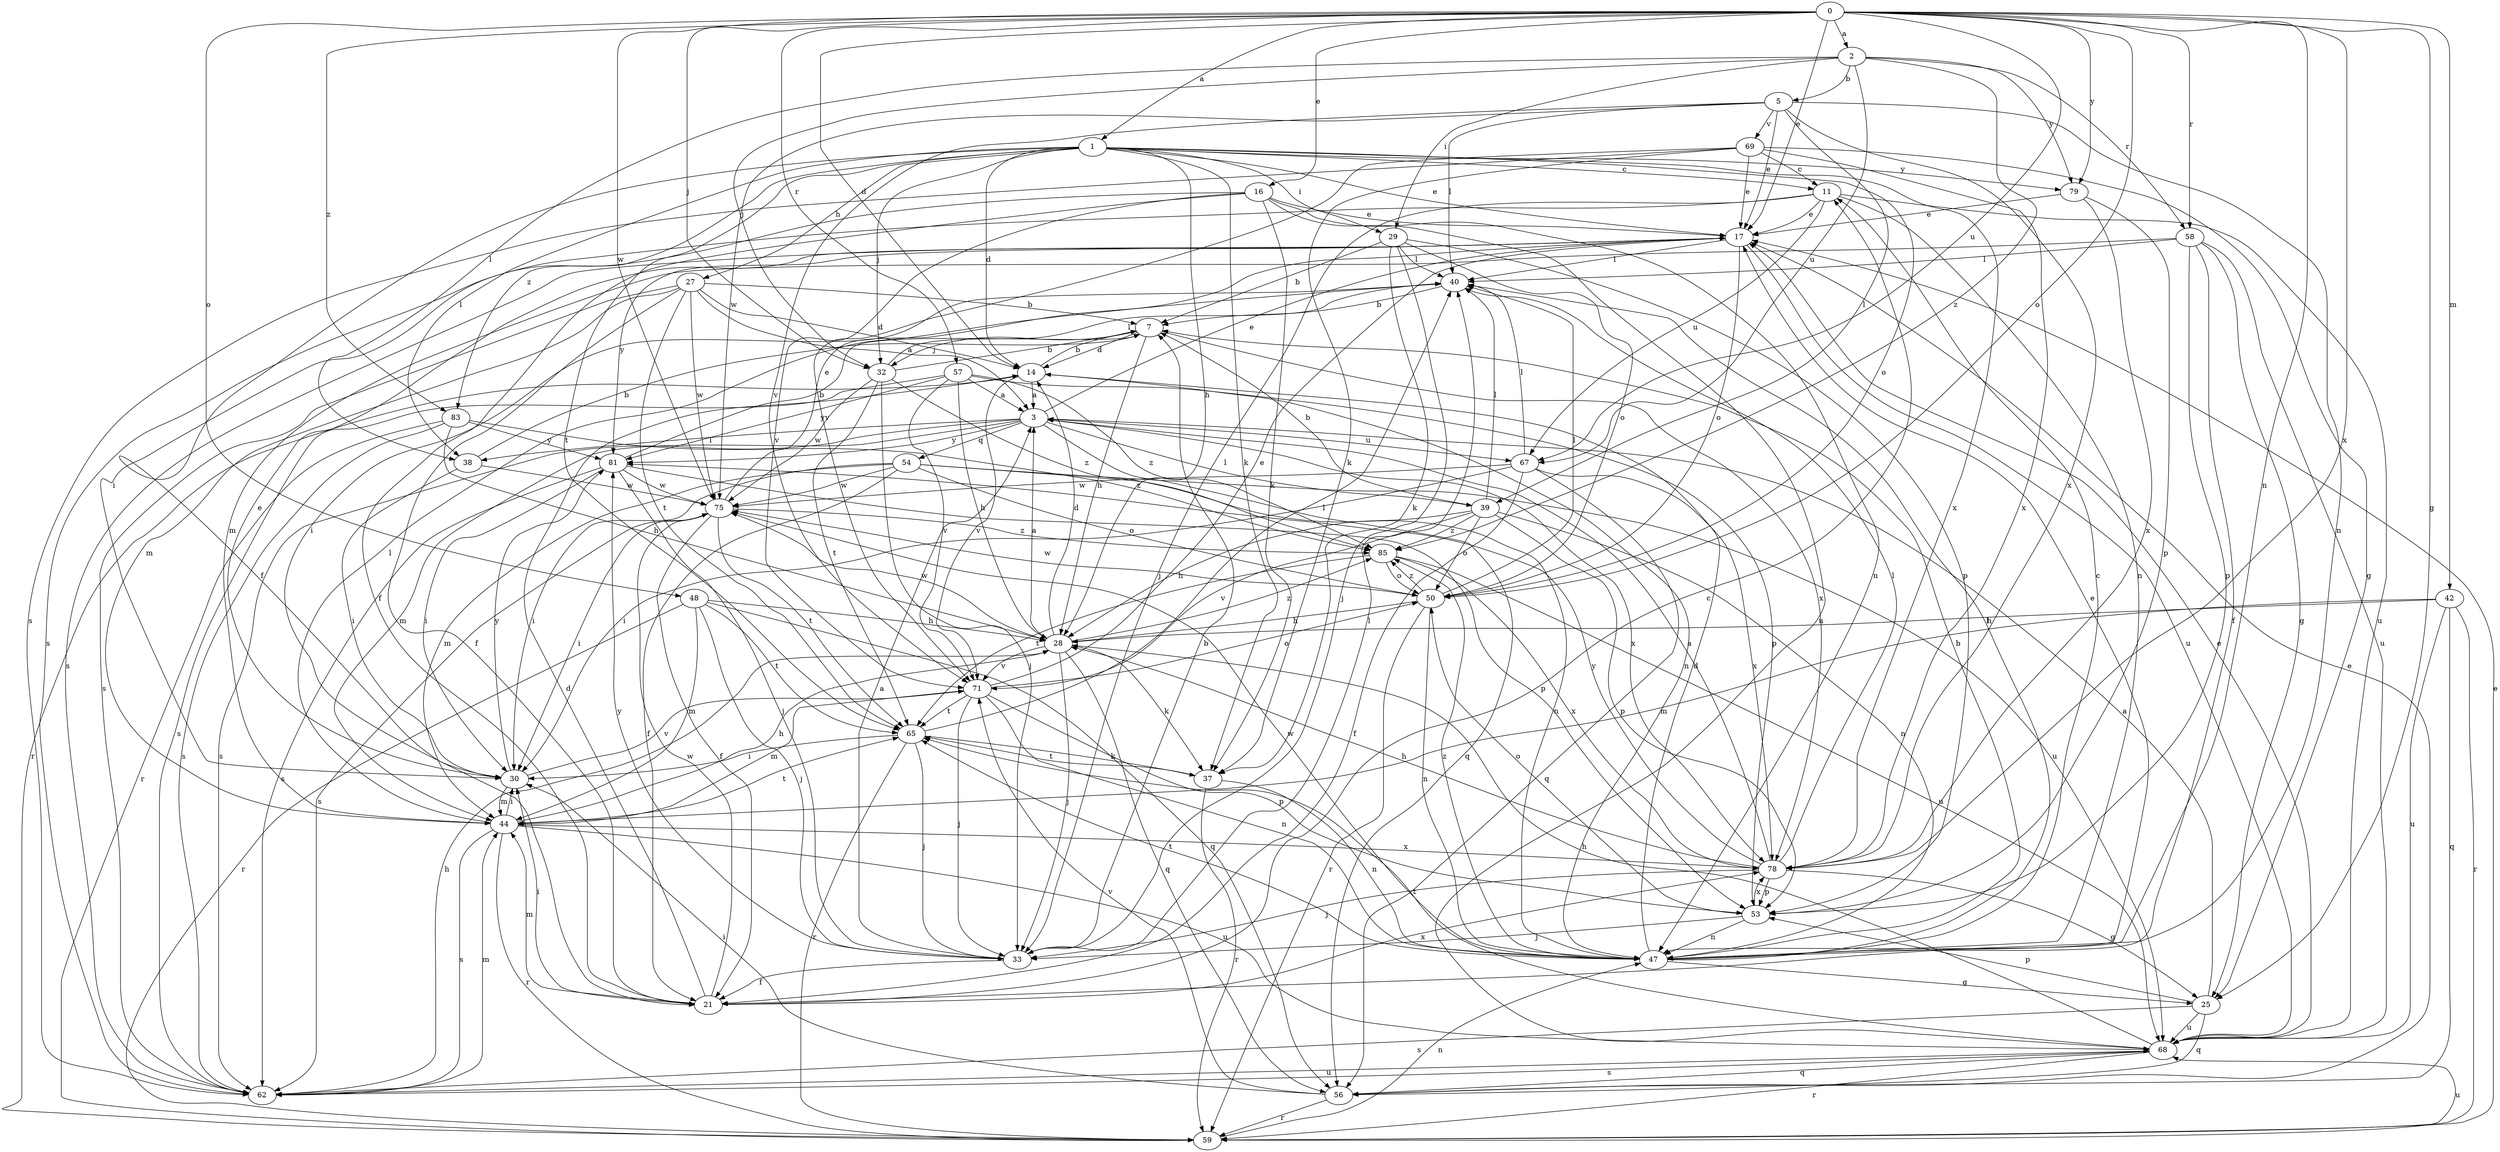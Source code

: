 strict digraph  {
0;
1;
2;
3;
5;
7;
11;
14;
16;
17;
21;
25;
27;
28;
29;
30;
32;
33;
37;
38;
39;
40;
42;
44;
47;
48;
50;
53;
54;
56;
57;
58;
59;
62;
65;
67;
68;
69;
71;
75;
78;
79;
81;
83;
85;
0 -> 1  [label=a];
0 -> 2  [label=a];
0 -> 14  [label=d];
0 -> 16  [label=e];
0 -> 17  [label=e];
0 -> 25  [label=g];
0 -> 32  [label=j];
0 -> 42  [label=m];
0 -> 47  [label=n];
0 -> 48  [label=o];
0 -> 50  [label=o];
0 -> 57  [label=r];
0 -> 58  [label=r];
0 -> 67  [label=u];
0 -> 75  [label=w];
0 -> 78  [label=x];
0 -> 79  [label=y];
0 -> 83  [label=z];
1 -> 11  [label=c];
1 -> 14  [label=d];
1 -> 17  [label=e];
1 -> 21  [label=f];
1 -> 27  [label=h];
1 -> 28  [label=h];
1 -> 29  [label=i];
1 -> 32  [label=j];
1 -> 37  [label=k];
1 -> 38  [label=l];
1 -> 50  [label=o];
1 -> 65  [label=t];
1 -> 78  [label=x];
1 -> 79  [label=y];
1 -> 83  [label=z];
2 -> 5  [label=b];
2 -> 29  [label=i];
2 -> 32  [label=j];
2 -> 38  [label=l];
2 -> 58  [label=r];
2 -> 67  [label=u];
2 -> 79  [label=y];
2 -> 85  [label=z];
3 -> 17  [label=e];
3 -> 38  [label=l];
3 -> 39  [label=l];
3 -> 44  [label=m];
3 -> 54  [label=q];
3 -> 56  [label=q];
3 -> 62  [label=s];
3 -> 67  [label=u];
3 -> 78  [label=x];
3 -> 81  [label=y];
5 -> 17  [label=e];
5 -> 39  [label=l];
5 -> 40  [label=l];
5 -> 47  [label=n];
5 -> 69  [label=v];
5 -> 71  [label=v];
5 -> 75  [label=w];
5 -> 78  [label=x];
7 -> 14  [label=d];
7 -> 28  [label=h];
7 -> 32  [label=j];
7 -> 78  [label=x];
11 -> 17  [label=e];
11 -> 33  [label=j];
11 -> 47  [label=n];
11 -> 62  [label=s];
11 -> 67  [label=u];
11 -> 68  [label=u];
14 -> 3  [label=a];
14 -> 7  [label=b];
14 -> 47  [label=n];
14 -> 59  [label=r];
14 -> 71  [label=v];
16 -> 17  [label=e];
16 -> 21  [label=f];
16 -> 30  [label=i];
16 -> 37  [label=k];
16 -> 47  [label=n];
16 -> 68  [label=u];
16 -> 71  [label=v];
17 -> 40  [label=l];
17 -> 50  [label=o];
17 -> 62  [label=s];
17 -> 68  [label=u];
17 -> 81  [label=y];
21 -> 11  [label=c];
21 -> 14  [label=d];
21 -> 30  [label=i];
21 -> 44  [label=m];
21 -> 75  [label=w];
21 -> 78  [label=x];
25 -> 3  [label=a];
25 -> 53  [label=p];
25 -> 56  [label=q];
25 -> 62  [label=s];
25 -> 68  [label=u];
27 -> 3  [label=a];
27 -> 7  [label=b];
27 -> 14  [label=d];
27 -> 21  [label=f];
27 -> 44  [label=m];
27 -> 62  [label=s];
27 -> 65  [label=t];
27 -> 75  [label=w];
28 -> 3  [label=a];
28 -> 14  [label=d];
28 -> 33  [label=j];
28 -> 37  [label=k];
28 -> 56  [label=q];
28 -> 71  [label=v];
28 -> 75  [label=w];
28 -> 85  [label=z];
29 -> 7  [label=b];
29 -> 33  [label=j];
29 -> 37  [label=k];
29 -> 40  [label=l];
29 -> 50  [label=o];
29 -> 53  [label=p];
30 -> 17  [label=e];
30 -> 44  [label=m];
30 -> 71  [label=v];
30 -> 81  [label=y];
32 -> 7  [label=b];
32 -> 33  [label=j];
32 -> 40  [label=l];
32 -> 65  [label=t];
32 -> 75  [label=w];
32 -> 85  [label=z];
33 -> 3  [label=a];
33 -> 7  [label=b];
33 -> 21  [label=f];
33 -> 40  [label=l];
33 -> 81  [label=y];
37 -> 47  [label=n];
37 -> 59  [label=r];
37 -> 65  [label=t];
38 -> 7  [label=b];
38 -> 30  [label=i];
38 -> 75  [label=w];
39 -> 7  [label=b];
39 -> 28  [label=h];
39 -> 40  [label=l];
39 -> 47  [label=n];
39 -> 50  [label=o];
39 -> 53  [label=p];
39 -> 71  [label=v];
39 -> 85  [label=z];
40 -> 7  [label=b];
40 -> 30  [label=i];
42 -> 28  [label=h];
42 -> 44  [label=m];
42 -> 56  [label=q];
42 -> 59  [label=r];
42 -> 68  [label=u];
44 -> 28  [label=h];
44 -> 30  [label=i];
44 -> 40  [label=l];
44 -> 59  [label=r];
44 -> 62  [label=s];
44 -> 65  [label=t];
44 -> 68  [label=u];
44 -> 78  [label=x];
47 -> 7  [label=b];
47 -> 11  [label=c];
47 -> 14  [label=d];
47 -> 17  [label=e];
47 -> 25  [label=g];
47 -> 40  [label=l];
47 -> 65  [label=t];
47 -> 75  [label=w];
47 -> 85  [label=z];
48 -> 28  [label=h];
48 -> 33  [label=j];
48 -> 44  [label=m];
48 -> 56  [label=q];
48 -> 59  [label=r];
48 -> 65  [label=t];
50 -> 28  [label=h];
50 -> 40  [label=l];
50 -> 47  [label=n];
50 -> 59  [label=r];
50 -> 75  [label=w];
50 -> 85  [label=z];
53 -> 33  [label=j];
53 -> 47  [label=n];
53 -> 50  [label=o];
53 -> 78  [label=x];
54 -> 21  [label=f];
54 -> 30  [label=i];
54 -> 44  [label=m];
54 -> 47  [label=n];
54 -> 50  [label=o];
54 -> 68  [label=u];
54 -> 75  [label=w];
56 -> 17  [label=e];
56 -> 30  [label=i];
56 -> 59  [label=r];
56 -> 71  [label=v];
57 -> 3  [label=a];
57 -> 28  [label=h];
57 -> 53  [label=p];
57 -> 62  [label=s];
57 -> 71  [label=v];
57 -> 81  [label=y];
57 -> 85  [label=z];
58 -> 21  [label=f];
58 -> 25  [label=g];
58 -> 40  [label=l];
58 -> 44  [label=m];
58 -> 53  [label=p];
58 -> 68  [label=u];
59 -> 17  [label=e];
59 -> 47  [label=n];
59 -> 68  [label=u];
62 -> 28  [label=h];
62 -> 44  [label=m];
62 -> 68  [label=u];
65 -> 30  [label=i];
65 -> 33  [label=j];
65 -> 37  [label=k];
65 -> 40  [label=l];
65 -> 59  [label=r];
67 -> 21  [label=f];
67 -> 30  [label=i];
67 -> 40  [label=l];
67 -> 56  [label=q];
67 -> 75  [label=w];
67 -> 78  [label=x];
68 -> 17  [label=e];
68 -> 28  [label=h];
68 -> 56  [label=q];
68 -> 59  [label=r];
68 -> 62  [label=s];
68 -> 65  [label=t];
69 -> 11  [label=c];
69 -> 17  [label=e];
69 -> 25  [label=g];
69 -> 37  [label=k];
69 -> 62  [label=s];
69 -> 71  [label=v];
69 -> 78  [label=x];
71 -> 17  [label=e];
71 -> 33  [label=j];
71 -> 44  [label=m];
71 -> 47  [label=n];
71 -> 50  [label=o];
71 -> 53  [label=p];
71 -> 65  [label=t];
75 -> 17  [label=e];
75 -> 21  [label=f];
75 -> 30  [label=i];
75 -> 62  [label=s];
75 -> 65  [label=t];
75 -> 85  [label=z];
78 -> 3  [label=a];
78 -> 25  [label=g];
78 -> 28  [label=h];
78 -> 33  [label=j];
78 -> 40  [label=l];
78 -> 53  [label=p];
78 -> 81  [label=y];
79 -> 17  [label=e];
79 -> 53  [label=p];
79 -> 78  [label=x];
81 -> 7  [label=b];
81 -> 30  [label=i];
81 -> 33  [label=j];
81 -> 53  [label=p];
81 -> 62  [label=s];
81 -> 75  [label=w];
83 -> 28  [label=h];
83 -> 59  [label=r];
83 -> 62  [label=s];
83 -> 81  [label=y];
83 -> 85  [label=z];
85 -> 50  [label=o];
85 -> 65  [label=t];
85 -> 68  [label=u];
85 -> 78  [label=x];
}
